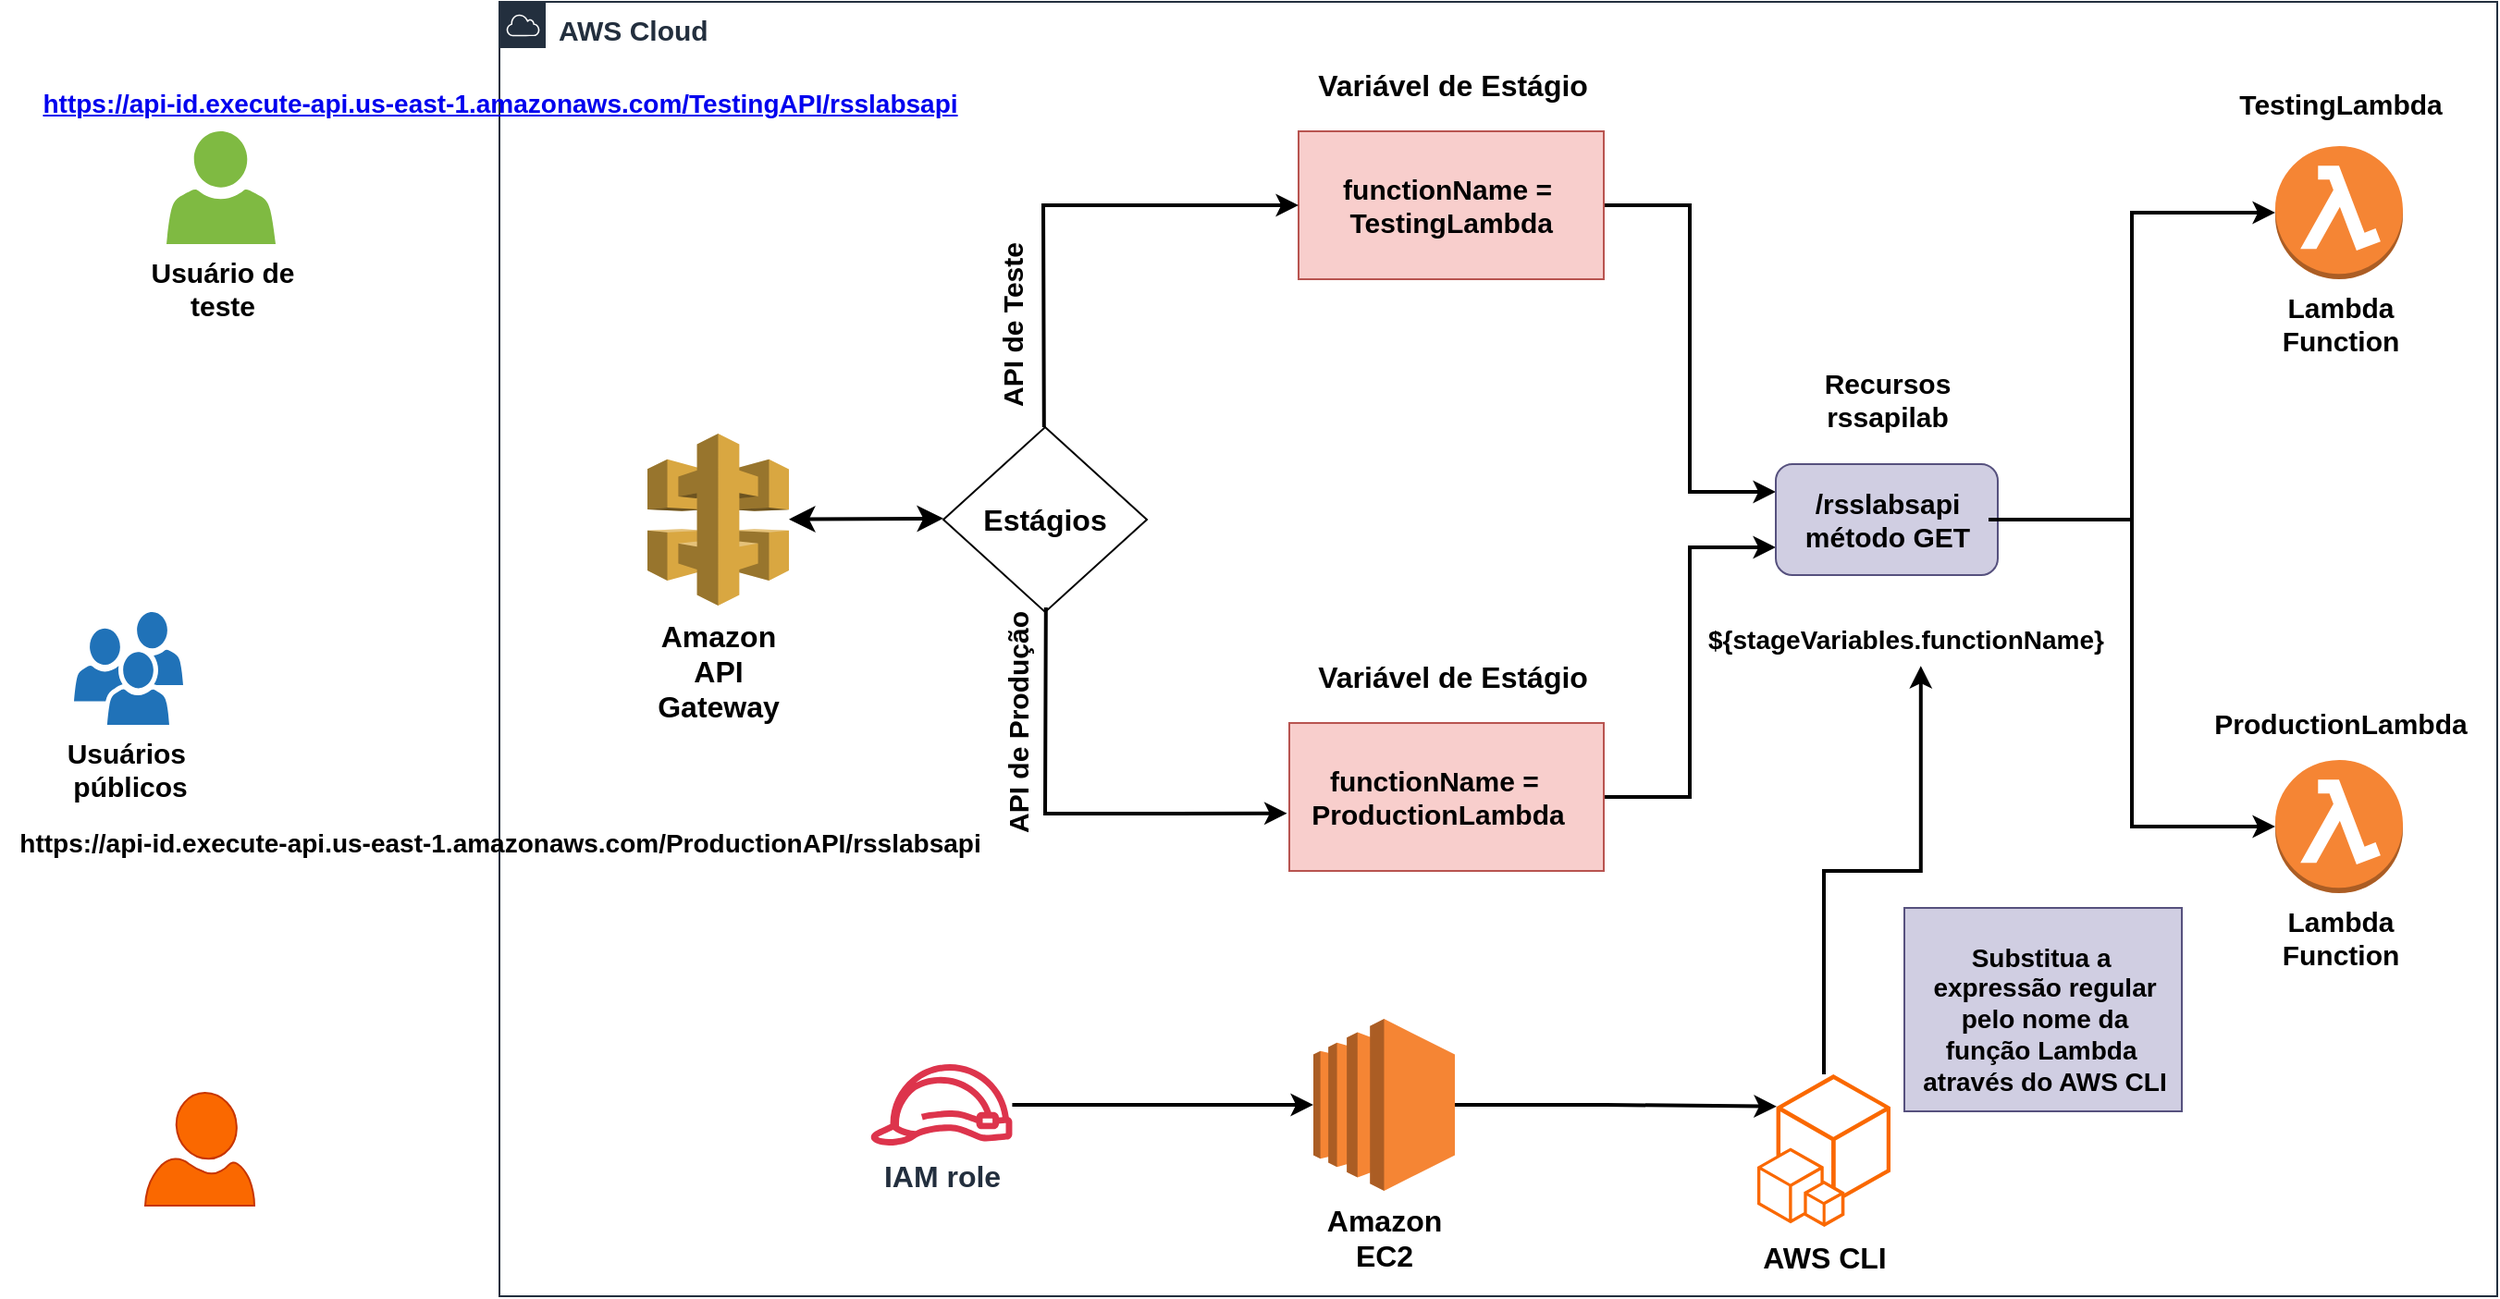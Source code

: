 <mxfile version="24.7.5">
  <diagram name="Página-1" id="6n34vRWElTbVIdjNLKZR">
    <mxGraphModel dx="1687" dy="878" grid="1" gridSize="10" guides="1" tooltips="1" connect="1" arrows="1" fold="1" page="1" pageScale="1" pageWidth="1390" pageHeight="980" math="0" shadow="0">
      <root>
        <mxCell id="0" />
        <mxCell id="1" parent="0" />
        <mxCell id="Yx_BQduRgDC8xpC3bmp0-1" value="&lt;font style=&quot;font-size: 15px;&quot;&gt;&lt;b&gt;AWS Cloud&lt;/b&gt;&lt;/font&gt;" style="points=[[0,0],[0.25,0],[0.5,0],[0.75,0],[1,0],[1,0.25],[1,0.5],[1,0.75],[1,1],[0.75,1],[0.5,1],[0.25,1],[0,1],[0,0.75],[0,0.5],[0,0.25]];outlineConnect=0;gradientColor=none;html=1;whiteSpace=wrap;fontSize=12;fontStyle=0;container=1;pointerEvents=0;collapsible=0;recursiveResize=0;shape=mxgraph.aws4.group;grIcon=mxgraph.aws4.group_aws_cloud;strokeColor=#232F3E;fillColor=none;verticalAlign=top;align=left;spacingLeft=30;fontColor=#232F3E;dashed=0;" vertex="1" parent="1">
          <mxGeometry x="280" y="90" width="1080" height="700" as="geometry" />
        </mxCell>
        <mxCell id="Yx_BQduRgDC8xpC3bmp0-5" value="&lt;b style=&quot;font-size: 16px;&quot;&gt;&lt;font style=&quot;font-size: 16px;&quot;&gt;Amazon&lt;/font&gt;&lt;/b&gt;&lt;div style=&quot;font-size: 16px;&quot;&gt;&lt;b&gt;&lt;font style=&quot;font-size: 16px;&quot;&gt;API&lt;/font&gt;&lt;/b&gt;&lt;/div&gt;&lt;div style=&quot;font-size: 16px;&quot;&gt;&lt;b style=&quot;&quot;&gt;&lt;font style=&quot;font-size: 16px;&quot;&gt;Gateway&lt;/font&gt;&lt;/b&gt;&lt;/div&gt;" style="outlineConnect=0;dashed=0;verticalLabelPosition=bottom;verticalAlign=top;align=center;html=1;shape=mxgraph.aws3.api_gateway;fillColor=#D9A741;gradientColor=none;" vertex="1" parent="Yx_BQduRgDC8xpC3bmp0-1">
          <mxGeometry x="80" y="233.5" width="76.5" height="93" as="geometry" />
        </mxCell>
        <mxCell id="Yx_BQduRgDC8xpC3bmp0-6" value="&lt;b&gt;&lt;font style=&quot;font-size: 16px;&quot;&gt;Estágios&lt;/font&gt;&lt;/b&gt;" style="rhombus;whiteSpace=wrap;html=1;" vertex="1" parent="Yx_BQduRgDC8xpC3bmp0-1">
          <mxGeometry x="240" y="230" width="110" height="100" as="geometry" />
        </mxCell>
        <mxCell id="Yx_BQduRgDC8xpC3bmp0-48" style="edgeStyle=orthogonalEdgeStyle;rounded=0;orthogonalLoop=1;jettySize=auto;html=1;entryX=0;entryY=0.25;entryDx=0;entryDy=0;strokeWidth=2;" edge="1" parent="Yx_BQduRgDC8xpC3bmp0-1" source="Yx_BQduRgDC8xpC3bmp0-9" target="Yx_BQduRgDC8xpC3bmp0-15">
          <mxGeometry relative="1" as="geometry" />
        </mxCell>
        <mxCell id="Yx_BQduRgDC8xpC3bmp0-9" value="" style="whiteSpace=wrap;html=1;fillColor=#f8cecc;strokeColor=#b85450;" vertex="1" parent="Yx_BQduRgDC8xpC3bmp0-1">
          <mxGeometry x="432" y="70" width="165" height="80" as="geometry" />
        </mxCell>
        <mxCell id="Yx_BQduRgDC8xpC3bmp0-49" style="edgeStyle=orthogonalEdgeStyle;rounded=0;orthogonalLoop=1;jettySize=auto;html=1;entryX=0;entryY=0.75;entryDx=0;entryDy=0;strokeWidth=2;" edge="1" parent="Yx_BQduRgDC8xpC3bmp0-1" source="Yx_BQduRgDC8xpC3bmp0-8" target="Yx_BQduRgDC8xpC3bmp0-15">
          <mxGeometry relative="1" as="geometry" />
        </mxCell>
        <mxCell id="Yx_BQduRgDC8xpC3bmp0-8" value="" style="whiteSpace=wrap;html=1;fillColor=#f8cecc;strokeColor=#b85450;" vertex="1" parent="Yx_BQduRgDC8xpC3bmp0-1">
          <mxGeometry x="427" y="390" width="170" height="80" as="geometry" />
        </mxCell>
        <mxCell id="Yx_BQduRgDC8xpC3bmp0-10" value="&lt;b&gt;&lt;font style=&quot;font-size: 16px;&quot;&gt;IAM role&lt;/font&gt;&lt;/b&gt;" style="sketch=0;outlineConnect=0;fontColor=#232F3E;gradientColor=none;fillColor=#DD344C;strokeColor=none;dashed=0;verticalLabelPosition=bottom;verticalAlign=top;align=center;html=1;fontSize=12;fontStyle=0;aspect=fixed;pointerEvents=1;shape=mxgraph.aws4.role;" vertex="1" parent="Yx_BQduRgDC8xpC3bmp0-1">
          <mxGeometry x="200" y="574.5" width="78" height="44" as="geometry" />
        </mxCell>
        <mxCell id="Yx_BQduRgDC8xpC3bmp0-11" value="&lt;b style=&quot;font-size: 16px;&quot;&gt;&lt;font style=&quot;font-size: 16px;&quot;&gt;Amazon&lt;/font&gt;&lt;/b&gt;&lt;div style=&quot;font-size: 16px;&quot;&gt;&lt;b style=&quot;&quot;&gt;&lt;font style=&quot;font-size: 16px;&quot;&gt;EC2&lt;/font&gt;&lt;/b&gt;&lt;/div&gt;" style="outlineConnect=0;dashed=0;verticalLabelPosition=bottom;verticalAlign=top;align=center;html=1;shape=mxgraph.aws3.ec2;fillColor=#F58534;gradientColor=none;" vertex="1" parent="Yx_BQduRgDC8xpC3bmp0-1">
          <mxGeometry x="440" y="550" width="76.5" height="93" as="geometry" />
        </mxCell>
        <mxCell id="Yx_BQduRgDC8xpC3bmp0-13" value="&lt;b style=&quot;font-size: 15px;&quot;&gt;&lt;font style=&quot;font-size: 15px;&quot;&gt;Lambda&lt;/font&gt;&lt;/b&gt;&lt;div style=&quot;font-size: 15px;&quot;&gt;&lt;b style=&quot;&quot;&gt;&lt;font style=&quot;font-size: 15px;&quot;&gt;Function&lt;/font&gt;&lt;/b&gt;&lt;/div&gt;" style="outlineConnect=0;dashed=0;verticalLabelPosition=bottom;verticalAlign=top;align=center;html=1;shape=mxgraph.aws3.lambda_function;fillColor=#F58534;gradientColor=none;" vertex="1" parent="Yx_BQduRgDC8xpC3bmp0-1">
          <mxGeometry x="960" y="410" width="69" height="72" as="geometry" />
        </mxCell>
        <mxCell id="Yx_BQduRgDC8xpC3bmp0-12" value="&lt;b style=&quot;font-size: 15px;&quot;&gt;&lt;font style=&quot;font-size: 15px;&quot;&gt;Lambda&lt;/font&gt;&lt;/b&gt;&lt;div style=&quot;font-size: 15px;&quot;&gt;&lt;b style=&quot;&quot;&gt;&lt;font style=&quot;font-size: 15px;&quot;&gt;Function&lt;/font&gt;&lt;/b&gt;&lt;/div&gt;" style="outlineConnect=0;dashed=0;verticalLabelPosition=bottom;verticalAlign=top;align=center;html=1;shape=mxgraph.aws3.lambda_function;fillColor=#F58534;gradientColor=none;" vertex="1" parent="Yx_BQduRgDC8xpC3bmp0-1">
          <mxGeometry x="960" y="78" width="69" height="72" as="geometry" />
        </mxCell>
        <mxCell id="Yx_BQduRgDC8xpC3bmp0-14" value="&lt;b&gt;&lt;font style=&quot;font-size: 16px;&quot;&gt;AWS CLI&lt;/font&gt;&lt;/b&gt;" style="outlineConnect=0;dashed=0;verticalLabelPosition=bottom;verticalAlign=top;align=center;html=1;shape=mxgraph.aws3.cli;fillColor=#fa6800;fontColor=#000000;strokeColor=#C73500;" vertex="1" parent="Yx_BQduRgDC8xpC3bmp0-1">
          <mxGeometry x="680" y="580" width="72" height="82.5" as="geometry" />
        </mxCell>
        <mxCell id="Yx_BQduRgDC8xpC3bmp0-15" value="" style="rounded=1;whiteSpace=wrap;html=1;fillColor=#d0cee2;strokeColor=#56517e;" vertex="1" parent="Yx_BQduRgDC8xpC3bmp0-1">
          <mxGeometry x="690" y="250" width="120" height="60" as="geometry" />
        </mxCell>
        <mxCell id="Yx_BQduRgDC8xpC3bmp0-16" value="" style="whiteSpace=wrap;html=1;fillColor=#d0cee2;strokeColor=#56517e;" vertex="1" parent="Yx_BQduRgDC8xpC3bmp0-1">
          <mxGeometry x="759.5" y="490" width="150" height="110" as="geometry" />
        </mxCell>
        <mxCell id="Yx_BQduRgDC8xpC3bmp0-17" value="&lt;b style=&quot;font-size: 14px;&quot;&gt;&lt;font style=&quot;font-size: 14px;&quot;&gt;Substitua a&amp;nbsp;&lt;/font&gt;&lt;/b&gt;&lt;div style=&quot;font-size: 14px;&quot;&gt;&lt;b&gt;&lt;font style=&quot;font-size: 14px;&quot;&gt;expressão regular&lt;/font&gt;&lt;/b&gt;&lt;/div&gt;&lt;div style=&quot;font-size: 14px;&quot;&gt;&lt;b&gt;&lt;font style=&quot;font-size: 14px;&quot;&gt;&amp;nbsp;pelo nome da&amp;nbsp;&lt;/font&gt;&lt;/b&gt;&lt;/div&gt;&lt;div style=&quot;font-size: 14px;&quot;&gt;&lt;b&gt;&lt;font style=&quot;font-size: 14px;&quot;&gt;função Lambda&amp;nbsp;&lt;/font&gt;&lt;/b&gt;&lt;/div&gt;&lt;div style=&quot;font-size: 14px;&quot;&gt;&lt;b style=&quot;&quot;&gt;&lt;font style=&quot;font-size: 14px;&quot;&gt;através do AWS CLI&lt;/font&gt;&lt;/b&gt;&lt;/div&gt;" style="text;html=1;align=center;verticalAlign=middle;resizable=0;points=[];autosize=1;strokeColor=none;fillColor=none;" vertex="1" parent="Yx_BQduRgDC8xpC3bmp0-1">
          <mxGeometry x="754.5" y="500" width="160" height="100" as="geometry" />
        </mxCell>
        <mxCell id="Yx_BQduRgDC8xpC3bmp0-18" value="&lt;font style=&quot;font-size: 15px;&quot;&gt;&lt;b style=&quot;&quot;&gt;f&lt;font style=&quot;font-size: 15px;&quot;&gt;unctionName =&lt;/font&gt;&lt;/b&gt;&lt;/font&gt;&lt;div style=&quot;font-size: 15px;&quot;&gt;&lt;b style=&quot;&quot;&gt;&lt;font style=&quot;font-size: 15px;&quot;&gt;&lt;font style=&quot;font-size: 15px;&quot;&gt;&lt;font style=&quot;font-size: 15px;&quot;&gt;&amp;nbsp;&lt;/font&gt;&lt;/font&gt;&lt;span style=&quot;background-color: initial;&quot;&gt;TestingLambda&lt;/span&gt;&lt;/font&gt;&lt;/b&gt;&lt;/div&gt;" style="text;html=1;align=center;verticalAlign=middle;resizable=0;points=[];autosize=1;strokeColor=none;fillColor=none;" vertex="1" parent="Yx_BQduRgDC8xpC3bmp0-1">
          <mxGeometry x="442" y="85" width="140" height="50" as="geometry" />
        </mxCell>
        <mxCell id="Yx_BQduRgDC8xpC3bmp0-19" value="&lt;b&gt;&lt;font style=&quot;font-size: 15px;&quot;&gt;functionName =&amp;nbsp;&lt;/font&gt;&lt;/b&gt;&lt;div&gt;&lt;b&gt;&lt;font style=&quot;font-size: 15px;&quot;&gt;ProductionLambda&lt;/font&gt;&lt;/b&gt;&lt;/div&gt;" style="text;html=1;align=center;verticalAlign=middle;resizable=0;points=[];autosize=1;strokeColor=none;fillColor=none;" vertex="1" parent="Yx_BQduRgDC8xpC3bmp0-1">
          <mxGeometry x="427" y="405" width="160" height="50" as="geometry" />
        </mxCell>
        <mxCell id="Yx_BQduRgDC8xpC3bmp0-21" value="&lt;b&gt;&lt;font style=&quot;font-size: 16px;&quot;&gt;Variável de Estágio&lt;/font&gt;&lt;/b&gt;" style="text;html=1;align=center;verticalAlign=middle;resizable=0;points=[];autosize=1;strokeColor=none;fillColor=none;" vertex="1" parent="Yx_BQduRgDC8xpC3bmp0-1">
          <mxGeometry x="429.5" y="30" width="170" height="30" as="geometry" />
        </mxCell>
        <mxCell id="Yx_BQduRgDC8xpC3bmp0-20" value="&lt;b&gt;&lt;font style=&quot;font-size: 16px;&quot;&gt;Variável de Estágio&lt;/font&gt;&lt;/b&gt;" style="text;html=1;align=center;verticalAlign=middle;resizable=0;points=[];autosize=1;strokeColor=none;fillColor=none;" vertex="1" parent="Yx_BQduRgDC8xpC3bmp0-1">
          <mxGeometry x="429.5" y="350" width="170" height="30" as="geometry" />
        </mxCell>
        <mxCell id="Yx_BQduRgDC8xpC3bmp0-23" value="" style="edgeStyle=none;orthogonalLoop=1;jettySize=auto;html=1;rounded=0;entryX=0;entryY=0.5;entryDx=0;entryDy=0;strokeWidth=2;" edge="1" parent="Yx_BQduRgDC8xpC3bmp0-1" target="Yx_BQduRgDC8xpC3bmp0-9">
          <mxGeometry width="100" relative="1" as="geometry">
            <mxPoint x="294.41" y="230" as="sourcePoint" />
            <mxPoint x="294.41" y="140" as="targetPoint" />
            <Array as="points">
              <mxPoint x="294" y="110" />
            </Array>
          </mxGeometry>
        </mxCell>
        <mxCell id="Yx_BQduRgDC8xpC3bmp0-24" value="" style="edgeStyle=none;orthogonalLoop=1;jettySize=auto;html=1;rounded=0;entryX=-0.014;entryY=0.658;entryDx=0;entryDy=0;entryPerimeter=0;strokeWidth=2;" edge="1" parent="Yx_BQduRgDC8xpC3bmp0-1">
          <mxGeometry width="100" relative="1" as="geometry">
            <mxPoint x="295.41" y="327.5" as="sourcePoint" />
            <mxPoint x="425.76" y="438.9" as="targetPoint" />
            <Array as="points">
              <mxPoint x="295" y="439" />
            </Array>
          </mxGeometry>
        </mxCell>
        <mxCell id="Yx_BQduRgDC8xpC3bmp0-30" value="&lt;b style=&quot;font-size: 15px;&quot;&gt;&lt;font style=&quot;font-size: 15px;&quot;&gt;/rsslabsapi&lt;/font&gt;&lt;/b&gt;&lt;div style=&quot;font-size: 15px;&quot;&gt;&lt;b style=&quot;&quot;&gt;&lt;font style=&quot;font-size: 15px;&quot;&gt;método GET&lt;/font&gt;&lt;/b&gt;&lt;/div&gt;" style="text;html=1;align=center;verticalAlign=middle;resizable=0;points=[];autosize=1;strokeColor=none;fillColor=none;" vertex="1" parent="Yx_BQduRgDC8xpC3bmp0-1">
          <mxGeometry x="695" y="255" width="110" height="50" as="geometry" />
        </mxCell>
        <mxCell id="Yx_BQduRgDC8xpC3bmp0-31" value="&lt;b&gt;&lt;font style=&quot;font-size: 15px;&quot;&gt;TestingLambda&lt;/font&gt;&lt;/b&gt;" style="text;html=1;align=center;verticalAlign=middle;resizable=0;points=[];autosize=1;strokeColor=none;fillColor=none;" vertex="1" parent="Yx_BQduRgDC8xpC3bmp0-1">
          <mxGeometry x="930" y="40" width="130" height="30" as="geometry" />
        </mxCell>
        <mxCell id="Yx_BQduRgDC8xpC3bmp0-32" value="&lt;b&gt;&lt;font style=&quot;font-size: 15px;&quot;&gt;ProductionLambda&lt;/font&gt;&lt;/b&gt;" style="text;html=1;align=center;verticalAlign=middle;resizable=0;points=[];autosize=1;strokeColor=none;fillColor=none;" vertex="1" parent="Yx_BQduRgDC8xpC3bmp0-1">
          <mxGeometry x="914.5" y="375" width="160" height="30" as="geometry" />
        </mxCell>
        <mxCell id="Yx_BQduRgDC8xpC3bmp0-41" style="edgeStyle=orthogonalEdgeStyle;rounded=0;orthogonalLoop=1;jettySize=auto;html=1;entryX=0;entryY=0.5;entryDx=0;entryDy=0;entryPerimeter=0;strokeWidth=2;" edge="1" parent="Yx_BQduRgDC8xpC3bmp0-1" source="Yx_BQduRgDC8xpC3bmp0-30" target="Yx_BQduRgDC8xpC3bmp0-13">
          <mxGeometry relative="1" as="geometry" />
        </mxCell>
        <mxCell id="Yx_BQduRgDC8xpC3bmp0-42" style="edgeStyle=orthogonalEdgeStyle;rounded=0;orthogonalLoop=1;jettySize=auto;html=1;entryX=0;entryY=0.5;entryDx=0;entryDy=0;entryPerimeter=0;strokeWidth=2;" edge="1" parent="Yx_BQduRgDC8xpC3bmp0-1" source="Yx_BQduRgDC8xpC3bmp0-30" target="Yx_BQduRgDC8xpC3bmp0-12">
          <mxGeometry relative="1" as="geometry" />
        </mxCell>
        <mxCell id="Yx_BQduRgDC8xpC3bmp0-43" style="edgeStyle=orthogonalEdgeStyle;rounded=0;orthogonalLoop=1;jettySize=auto;html=1;entryX=0;entryY=0.5;entryDx=0;entryDy=0;entryPerimeter=0;strokeWidth=2;" edge="1" parent="Yx_BQduRgDC8xpC3bmp0-1" source="Yx_BQduRgDC8xpC3bmp0-10" target="Yx_BQduRgDC8xpC3bmp0-11">
          <mxGeometry relative="1" as="geometry" />
        </mxCell>
        <mxCell id="Yx_BQduRgDC8xpC3bmp0-44" style="edgeStyle=orthogonalEdgeStyle;rounded=0;orthogonalLoop=1;jettySize=auto;html=1;entryX=0.145;entryY=0.21;entryDx=0;entryDy=0;entryPerimeter=0;strokeWidth=2;" edge="1" parent="Yx_BQduRgDC8xpC3bmp0-1" source="Yx_BQduRgDC8xpC3bmp0-11" target="Yx_BQduRgDC8xpC3bmp0-14">
          <mxGeometry relative="1" as="geometry" />
        </mxCell>
        <mxCell id="Yx_BQduRgDC8xpC3bmp0-45" value="&lt;b&gt;&lt;font style=&quot;font-size: 14px;&quot;&gt;${stageVariables.functionName}&lt;/font&gt;&lt;/b&gt;" style="text;html=1;align=center;verticalAlign=middle;resizable=0;points=[];autosize=1;strokeColor=none;fillColor=none;" vertex="1" parent="Yx_BQduRgDC8xpC3bmp0-1">
          <mxGeometry x="640" y="330" width="240" height="30" as="geometry" />
        </mxCell>
        <mxCell id="Yx_BQduRgDC8xpC3bmp0-46" style="edgeStyle=orthogonalEdgeStyle;rounded=0;orthogonalLoop=1;jettySize=auto;html=1;entryX=0.535;entryY=0.969;entryDx=0;entryDy=0;entryPerimeter=0;strokeWidth=2;" edge="1" parent="Yx_BQduRgDC8xpC3bmp0-1" source="Yx_BQduRgDC8xpC3bmp0-14" target="Yx_BQduRgDC8xpC3bmp0-45">
          <mxGeometry relative="1" as="geometry" />
        </mxCell>
        <mxCell id="Yx_BQduRgDC8xpC3bmp0-47" value="&lt;font style=&quot;font-size: 15px;&quot;&gt;&lt;b&gt;Recursos&lt;br&gt;rssapilab&lt;/b&gt;&lt;/font&gt;" style="text;html=1;align=center;verticalAlign=middle;resizable=0;points=[];autosize=1;strokeColor=none;fillColor=none;" vertex="1" parent="Yx_BQduRgDC8xpC3bmp0-1">
          <mxGeometry x="705" y="190" width="90" height="50" as="geometry" />
        </mxCell>
        <mxCell id="Yx_BQduRgDC8xpC3bmp0-50" value="&lt;a target=&quot;_new&quot; rel=&quot;noreferrer&quot;&gt;&lt;b&gt;&lt;font style=&quot;font-size: 14px;&quot;&gt;https://api-id.execute-api.us-east-1.amazonaws.com/TestingAPI/rsslabsapi&lt;/font&gt;&lt;/b&gt;&lt;/a&gt;" style="text;html=1;align=center;verticalAlign=middle;resizable=0;points=[];autosize=1;strokeColor=none;fillColor=none;" vertex="1" parent="Yx_BQduRgDC8xpC3bmp0-1">
          <mxGeometry x="-260" y="40" width="520" height="30" as="geometry" />
        </mxCell>
        <mxCell id="Yx_BQduRgDC8xpC3bmp0-54" value="" style="edgeStyle=none;orthogonalLoop=1;jettySize=auto;html=1;endArrow=classic;startArrow=classic;endSize=8;startSize=8;rounded=0;strokeWidth=2;" edge="1" parent="Yx_BQduRgDC8xpC3bmp0-1">
          <mxGeometry width="100" relative="1" as="geometry">
            <mxPoint x="156.5" y="279.82" as="sourcePoint" />
            <mxPoint x="240" y="279.41" as="targetPoint" />
            <Array as="points" />
          </mxGeometry>
        </mxCell>
        <mxCell id="Yx_BQduRgDC8xpC3bmp0-55" value="&lt;b&gt;&lt;font style=&quot;font-size: 15px;&quot;&gt;API de Teste&lt;/font&gt;&lt;/b&gt;" style="text;html=1;align=center;verticalAlign=middle;resizable=0;points=[];autosize=1;strokeColor=none;fillColor=none;rotation=270;" vertex="1" parent="Yx_BQduRgDC8xpC3bmp0-1">
          <mxGeometry x="222" y="160" width="110" height="30" as="geometry" />
        </mxCell>
        <mxCell id="Yx_BQduRgDC8xpC3bmp0-56" value="&lt;b&gt;&lt;font style=&quot;font-size: 15px;&quot;&gt;API de Produção&lt;/font&gt;&lt;/b&gt;" style="text;html=1;align=center;verticalAlign=middle;resizable=0;points=[];autosize=1;strokeColor=none;fillColor=none;rotation=270;" vertex="1" parent="Yx_BQduRgDC8xpC3bmp0-1">
          <mxGeometry x="210" y="375" width="140" height="30" as="geometry" />
        </mxCell>
        <mxCell id="Yx_BQduRgDC8xpC3bmp0-2" value="&lt;b style=&quot;font-size: 15px;&quot;&gt;&lt;font style=&quot;font-size: 15px;&quot;&gt;Usuário de&lt;/font&gt;&lt;/b&gt;&lt;div style=&quot;font-size: 15px;&quot;&gt;&lt;b style=&quot;&quot;&gt;&lt;font style=&quot;font-size: 15px;&quot;&gt;teste&lt;/font&gt;&lt;/b&gt;&lt;br&gt;&lt;div style=&quot;font-size: 13px;&quot;&gt;&lt;br&gt;&lt;/div&gt;&lt;/div&gt;" style="sketch=0;pointerEvents=1;shadow=0;dashed=0;html=1;strokeColor=none;labelPosition=center;verticalLabelPosition=bottom;verticalAlign=top;outlineConnect=0;align=center;shape=mxgraph.office.users.user;fillColor=#7FBA42;" vertex="1" parent="1">
          <mxGeometry x="100" y="160" width="59" height="61" as="geometry" />
        </mxCell>
        <mxCell id="Yx_BQduRgDC8xpC3bmp0-3" value="&lt;b&gt;&lt;font style=&quot;font-size: 15px;&quot;&gt;Usuários&amp;nbsp;&lt;/font&gt;&lt;/b&gt;&lt;div&gt;&lt;b&gt;&lt;font style=&quot;font-size: 15px;&quot;&gt;públicos&lt;/font&gt;&lt;/b&gt;&lt;/div&gt;" style="sketch=0;pointerEvents=1;shadow=0;dashed=0;html=1;strokeColor=none;labelPosition=center;verticalLabelPosition=bottom;verticalAlign=top;outlineConnect=0;align=center;shape=mxgraph.office.users.users;fillColor=#2072B8;" vertex="1" parent="1">
          <mxGeometry x="50" y="420" width="59" height="61" as="geometry" />
        </mxCell>
        <mxCell id="Yx_BQduRgDC8xpC3bmp0-4" value="" style="verticalLabelPosition=bottom;html=1;verticalAlign=top;align=center;strokeColor=#C73500;fillColor=#fa6800;shape=mxgraph.azure.user;fontColor=#000000;" vertex="1" parent="1">
          <mxGeometry x="88.5" y="680" width="59" height="61" as="geometry" />
        </mxCell>
        <mxCell id="Yx_BQduRgDC8xpC3bmp0-51" value="&lt;b&gt;&lt;font style=&quot;font-size: 14px;&quot;&gt;https://api-id.execute-api.us-east-1.amazonaws.com/ProductionAPI/rsslabsapi&lt;/font&gt;&lt;/b&gt;" style="text;html=1;align=center;verticalAlign=middle;resizable=0;points=[];autosize=1;strokeColor=none;fillColor=none;" vertex="1" parent="1">
          <mxGeometry x="10" y="530" width="540" height="30" as="geometry" />
        </mxCell>
      </root>
    </mxGraphModel>
  </diagram>
</mxfile>
